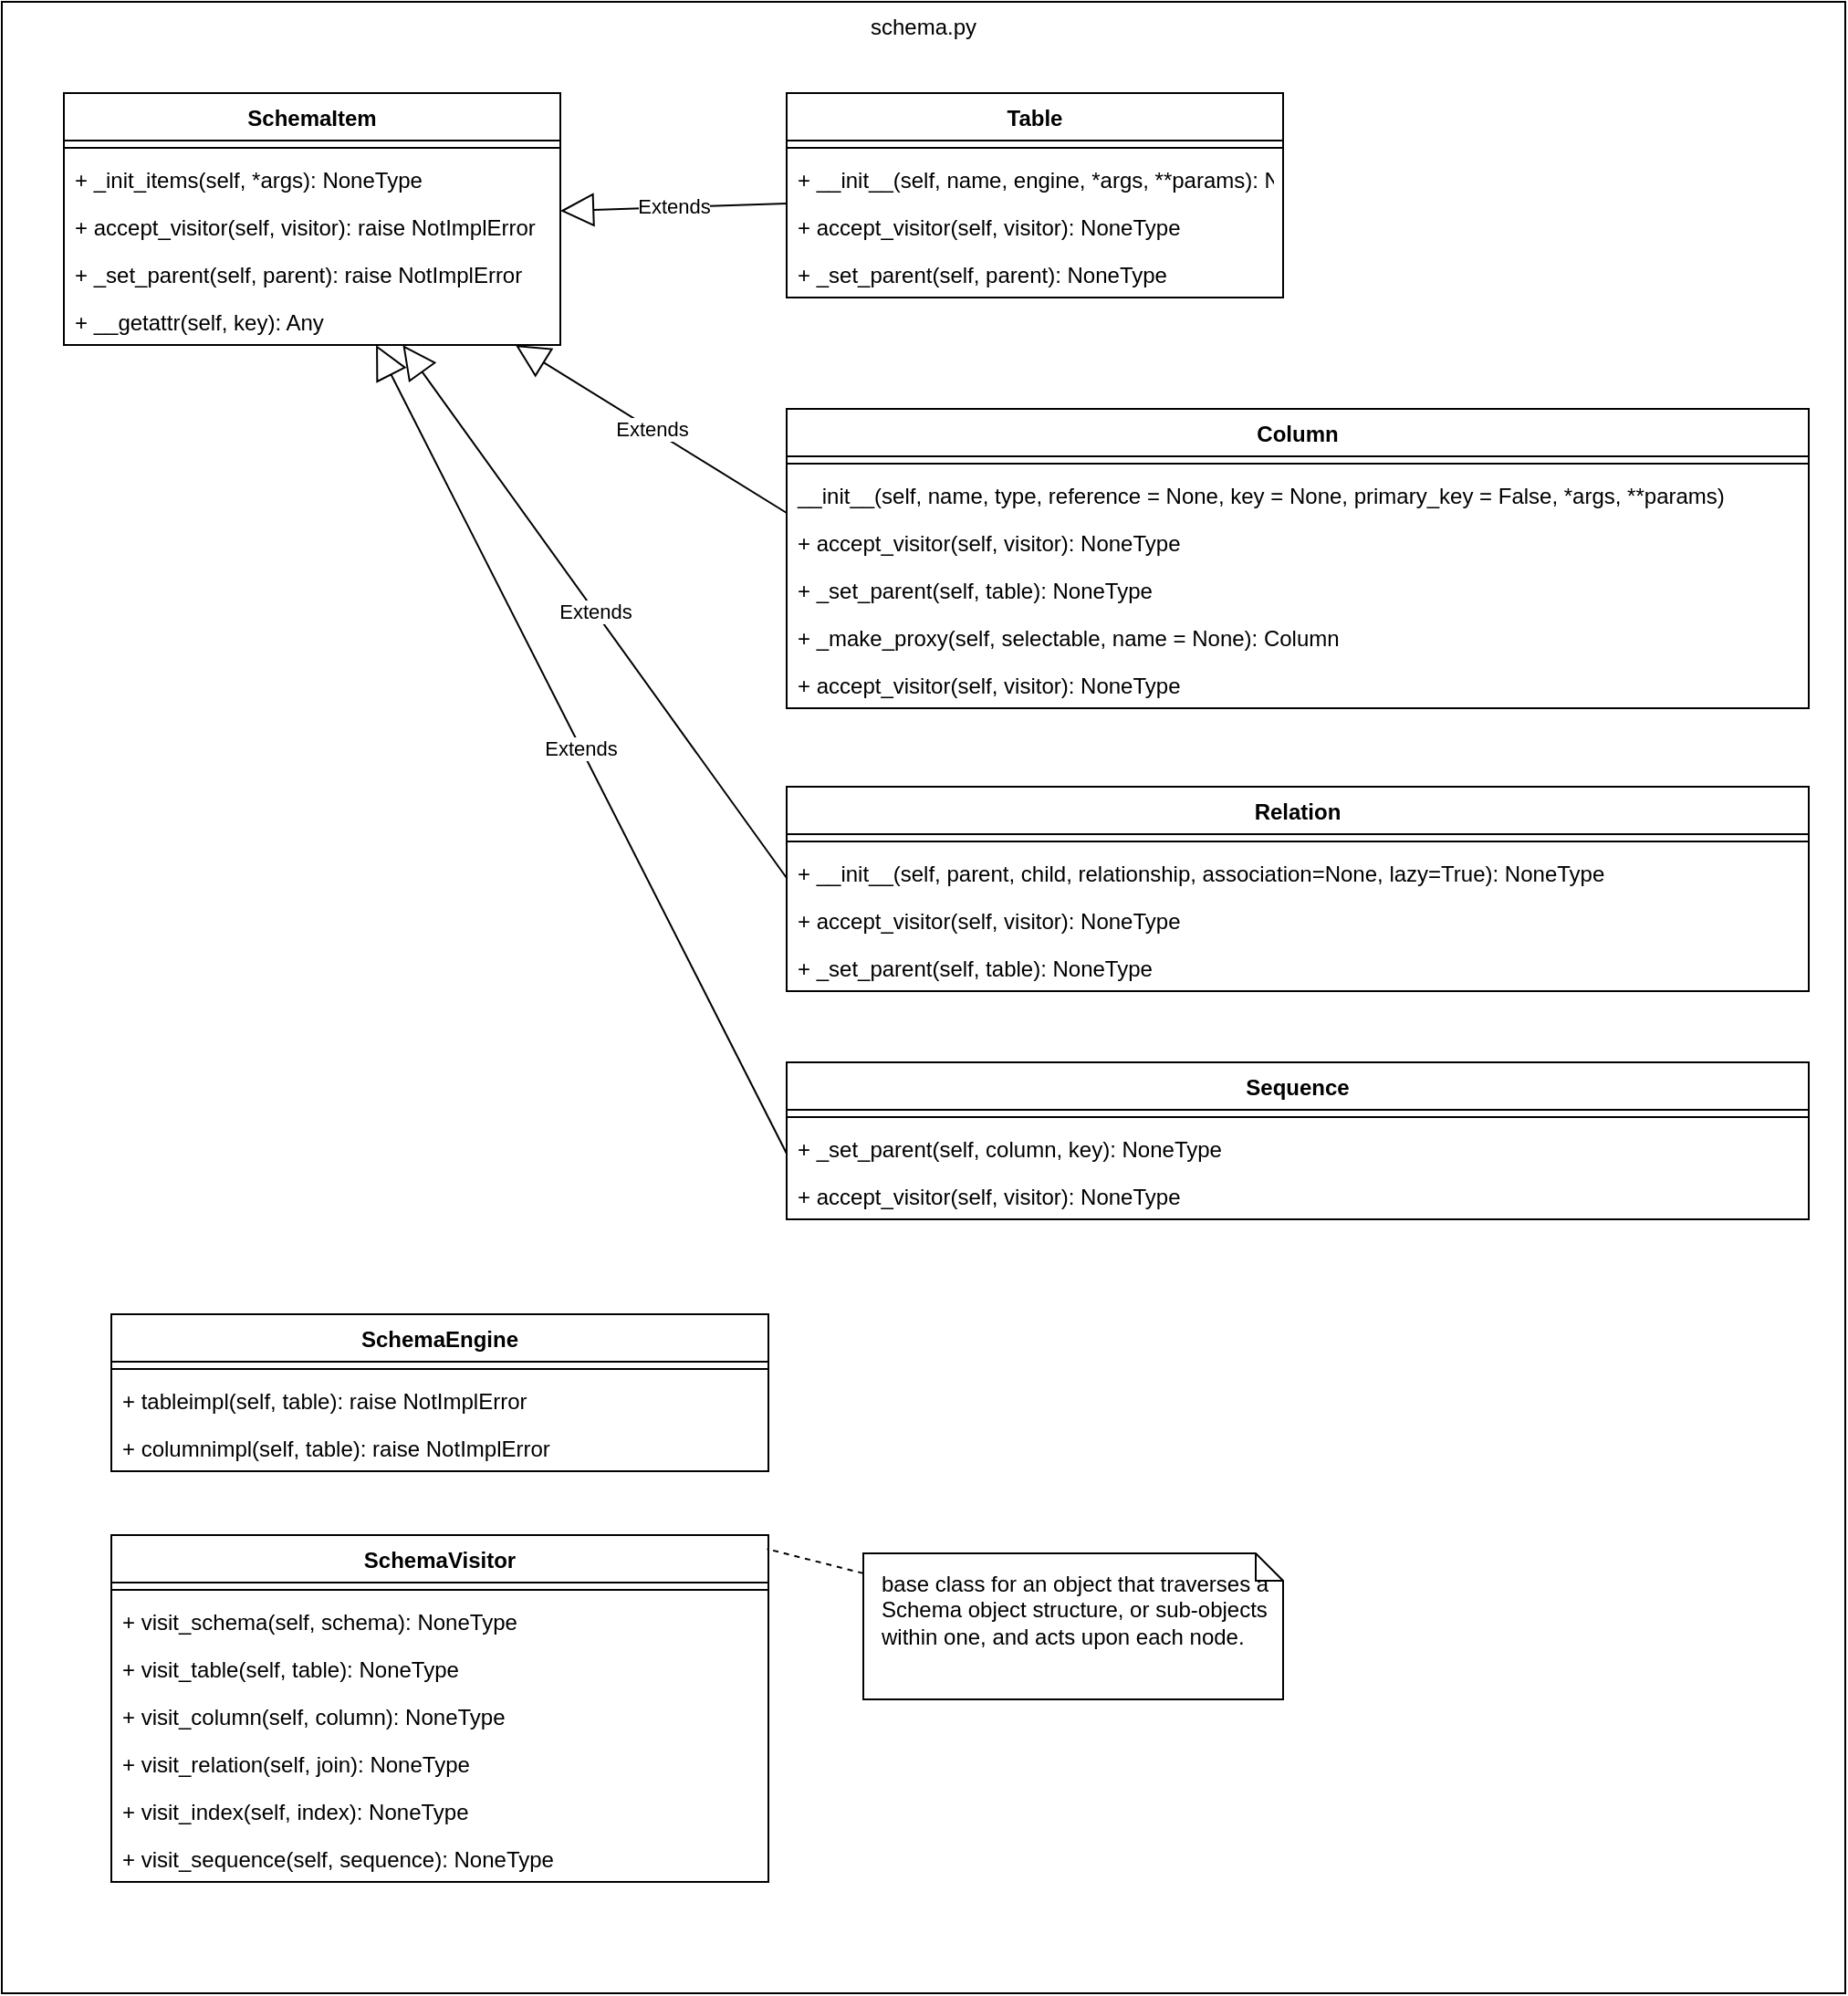 <mxfile version="15.5.9" type="github">
  <diagram id="NPu6f1-hnPz6K-y14Unv" name="Page-1">
    <mxGraphModel dx="447" dy="212" grid="1" gridSize="10" guides="1" tooltips="1" connect="1" arrows="1" fold="1" page="1" pageScale="1" pageWidth="827" pageHeight="1169" math="0" shadow="0">
      <root>
        <mxCell id="0" />
        <mxCell id="1" parent="0" />
        <mxCell id="7gtEhEpOznMv9OEopn4y-2" value="schema.py" style="rounded=0;whiteSpace=wrap;html=1;verticalAlign=top;container=1;resizable=1;recursiveResize=0;" vertex="1" parent="1">
          <mxGeometry x="550" y="490" width="1010" height="1091" as="geometry" />
        </mxCell>
        <mxCell id="7gtEhEpOznMv9OEopn4y-3" value="SchemaItem" style="swimlane;fontStyle=1;align=center;verticalAlign=top;childLayout=stackLayout;horizontal=1;startSize=26;horizontalStack=0;resizeParent=1;resizeParentMax=0;resizeLast=0;collapsible=1;marginBottom=0;" vertex="1" parent="7gtEhEpOznMv9OEopn4y-2">
          <mxGeometry x="34" y="50" width="272" height="138" as="geometry" />
        </mxCell>
        <mxCell id="7gtEhEpOznMv9OEopn4y-5" value="" style="line;strokeWidth=1;fillColor=none;align=left;verticalAlign=middle;spacingTop=-1;spacingLeft=3;spacingRight=3;rotatable=0;labelPosition=right;points=[];portConstraint=eastwest;" vertex="1" parent="7gtEhEpOznMv9OEopn4y-3">
          <mxGeometry y="26" width="272" height="8" as="geometry" />
        </mxCell>
        <mxCell id="7gtEhEpOznMv9OEopn4y-6" value="+ _init_items(self, *args): NoneType" style="text;strokeColor=none;fillColor=none;align=left;verticalAlign=top;spacingLeft=4;spacingRight=4;overflow=hidden;rotatable=0;points=[[0,0.5],[1,0.5]];portConstraint=eastwest;" vertex="1" parent="7gtEhEpOznMv9OEopn4y-3">
          <mxGeometry y="34" width="272" height="26" as="geometry" />
        </mxCell>
        <mxCell id="7gtEhEpOznMv9OEopn4y-8" value="+ accept_visitor(self, visitor): raise NotImplError" style="text;strokeColor=none;fillColor=none;align=left;verticalAlign=top;spacingLeft=4;spacingRight=4;overflow=hidden;rotatable=0;points=[[0,0.5],[1,0.5]];portConstraint=eastwest;" vertex="1" parent="7gtEhEpOznMv9OEopn4y-3">
          <mxGeometry y="60" width="272" height="26" as="geometry" />
        </mxCell>
        <mxCell id="7gtEhEpOznMv9OEopn4y-11" value="+ _set_parent(self, parent): raise NotImplError" style="text;strokeColor=none;fillColor=none;align=left;verticalAlign=top;spacingLeft=4;spacingRight=4;overflow=hidden;rotatable=0;points=[[0,0.5],[1,0.5]];portConstraint=eastwest;" vertex="1" parent="7gtEhEpOznMv9OEopn4y-3">
          <mxGeometry y="86" width="272" height="26" as="geometry" />
        </mxCell>
        <mxCell id="7gtEhEpOznMv9OEopn4y-9" value="+ __getattr(self, key): Any" style="text;strokeColor=none;fillColor=none;align=left;verticalAlign=top;spacingLeft=4;spacingRight=4;overflow=hidden;rotatable=0;points=[[0,0.5],[1,0.5]];portConstraint=eastwest;" vertex="1" parent="7gtEhEpOznMv9OEopn4y-3">
          <mxGeometry y="112" width="272" height="26" as="geometry" />
        </mxCell>
        <mxCell id="7gtEhEpOznMv9OEopn4y-12" value="Table" style="swimlane;fontStyle=1;align=center;verticalAlign=top;childLayout=stackLayout;horizontal=1;startSize=26;horizontalStack=0;resizeParent=1;resizeParentMax=0;resizeLast=0;collapsible=1;marginBottom=0;" vertex="1" parent="7gtEhEpOznMv9OEopn4y-2">
          <mxGeometry x="430" y="50" width="272" height="112" as="geometry" />
        </mxCell>
        <mxCell id="7gtEhEpOznMv9OEopn4y-13" value="" style="line;strokeWidth=1;fillColor=none;align=left;verticalAlign=middle;spacingTop=-1;spacingLeft=3;spacingRight=3;rotatable=0;labelPosition=right;points=[];portConstraint=eastwest;" vertex="1" parent="7gtEhEpOznMv9OEopn4y-12">
          <mxGeometry y="26" width="272" height="8" as="geometry" />
        </mxCell>
        <mxCell id="7gtEhEpOznMv9OEopn4y-14" value="+ __init__(self, name, engine, *args, **params): NoneType" style="text;strokeColor=none;fillColor=none;align=left;verticalAlign=top;spacingLeft=4;spacingRight=4;overflow=hidden;rotatable=0;points=[[0,0.5],[1,0.5]];portConstraint=eastwest;" vertex="1" parent="7gtEhEpOznMv9OEopn4y-12">
          <mxGeometry y="34" width="272" height="26" as="geometry" />
        </mxCell>
        <mxCell id="7gtEhEpOznMv9OEopn4y-15" value="+ accept_visitor(self, visitor): NoneType" style="text;strokeColor=none;fillColor=none;align=left;verticalAlign=top;spacingLeft=4;spacingRight=4;overflow=hidden;rotatable=0;points=[[0,0.5],[1,0.5]];portConstraint=eastwest;" vertex="1" parent="7gtEhEpOznMv9OEopn4y-12">
          <mxGeometry y="60" width="272" height="26" as="geometry" />
        </mxCell>
        <mxCell id="7gtEhEpOznMv9OEopn4y-16" value="+ _set_parent(self, parent): NoneType" style="text;strokeColor=none;fillColor=none;align=left;verticalAlign=top;spacingLeft=4;spacingRight=4;overflow=hidden;rotatable=0;points=[[0,0.5],[1,0.5]];portConstraint=eastwest;" vertex="1" parent="7gtEhEpOznMv9OEopn4y-12">
          <mxGeometry y="86" width="272" height="26" as="geometry" />
        </mxCell>
        <mxCell id="7gtEhEpOznMv9OEopn4y-18" value="Extends" style="endArrow=block;endSize=16;endFill=0;html=1;rounded=0;" edge="1" parent="7gtEhEpOznMv9OEopn4y-2" source="7gtEhEpOznMv9OEopn4y-12" target="7gtEhEpOznMv9OEopn4y-3">
          <mxGeometry width="160" relative="1" as="geometry">
            <mxPoint x="360" y="240" as="sourcePoint" />
            <mxPoint x="520" y="240" as="targetPoint" />
          </mxGeometry>
        </mxCell>
        <mxCell id="7gtEhEpOznMv9OEopn4y-21" value="Column" style="swimlane;fontStyle=1;align=center;verticalAlign=top;childLayout=stackLayout;horizontal=1;startSize=26;horizontalStack=0;resizeParent=1;resizeParentMax=0;resizeLast=0;collapsible=1;marginBottom=0;" vertex="1" parent="7gtEhEpOznMv9OEopn4y-2">
          <mxGeometry x="430" y="223" width="560" height="164" as="geometry" />
        </mxCell>
        <mxCell id="7gtEhEpOznMv9OEopn4y-22" value="" style="line;strokeWidth=1;fillColor=none;align=left;verticalAlign=middle;spacingTop=-1;spacingLeft=3;spacingRight=3;rotatable=0;labelPosition=right;points=[];portConstraint=eastwest;" vertex="1" parent="7gtEhEpOznMv9OEopn4y-21">
          <mxGeometry y="26" width="560" height="8" as="geometry" />
        </mxCell>
        <mxCell id="7gtEhEpOznMv9OEopn4y-23" value="__init__(self, name, type, reference = None, key = None, primary_key = False, *args, **params)" style="text;strokeColor=none;fillColor=none;align=left;verticalAlign=top;spacingLeft=4;spacingRight=4;overflow=hidden;rotatable=0;points=[[0,0.5],[1,0.5]];portConstraint=eastwest;" vertex="1" parent="7gtEhEpOznMv9OEopn4y-21">
          <mxGeometry y="34" width="560" height="26" as="geometry" />
        </mxCell>
        <mxCell id="7gtEhEpOznMv9OEopn4y-26" value="Extends" style="endArrow=block;endSize=16;endFill=0;html=1;rounded=0;" edge="1" parent="7gtEhEpOznMv9OEopn4y-21" target="7gtEhEpOznMv9OEopn4y-3">
          <mxGeometry width="160" relative="1" as="geometry">
            <mxPoint y="57" as="sourcePoint" />
            <mxPoint x="160" y="57" as="targetPoint" />
          </mxGeometry>
        </mxCell>
        <mxCell id="7gtEhEpOznMv9OEopn4y-24" value="+ accept_visitor(self, visitor): NoneType" style="text;strokeColor=none;fillColor=none;align=left;verticalAlign=top;spacingLeft=4;spacingRight=4;overflow=hidden;rotatable=0;points=[[0,0.5],[1,0.5]];portConstraint=eastwest;" vertex="1" parent="7gtEhEpOznMv9OEopn4y-21">
          <mxGeometry y="60" width="560" height="26" as="geometry" />
        </mxCell>
        <mxCell id="7gtEhEpOznMv9OEopn4y-25" value="+ _set_parent(self, table): NoneType" style="text;strokeColor=none;fillColor=none;align=left;verticalAlign=top;spacingLeft=4;spacingRight=4;overflow=hidden;rotatable=0;points=[[0,0.5],[1,0.5]];portConstraint=eastwest;" vertex="1" parent="7gtEhEpOznMv9OEopn4y-21">
          <mxGeometry y="86" width="560" height="26" as="geometry" />
        </mxCell>
        <mxCell id="7gtEhEpOznMv9OEopn4y-27" value="+ _make_proxy(self, selectable, name = None): Column" style="text;strokeColor=none;fillColor=none;align=left;verticalAlign=top;spacingLeft=4;spacingRight=4;overflow=hidden;rotatable=0;points=[[0,0.5],[1,0.5]];portConstraint=eastwest;fontStyle=0" vertex="1" parent="7gtEhEpOznMv9OEopn4y-21">
          <mxGeometry y="112" width="560" height="26" as="geometry" />
        </mxCell>
        <mxCell id="7gtEhEpOznMv9OEopn4y-29" value="+ accept_visitor(self, visitor): NoneType" style="text;strokeColor=none;fillColor=none;align=left;verticalAlign=top;spacingLeft=4;spacingRight=4;overflow=hidden;rotatable=0;points=[[0,0.5],[1,0.5]];portConstraint=eastwest;" vertex="1" parent="7gtEhEpOznMv9OEopn4y-21">
          <mxGeometry y="138" width="560" height="26" as="geometry" />
        </mxCell>
        <mxCell id="7gtEhEpOznMv9OEopn4y-30" value="Relation" style="swimlane;fontStyle=1;align=center;verticalAlign=top;childLayout=stackLayout;horizontal=1;startSize=26;horizontalStack=0;resizeParent=1;resizeParentMax=0;resizeLast=0;collapsible=1;marginBottom=0;" vertex="1" parent="7gtEhEpOznMv9OEopn4y-2">
          <mxGeometry x="430" y="430" width="560" height="112" as="geometry">
            <mxRectangle x="430" y="430" width="80" height="26" as="alternateBounds" />
          </mxGeometry>
        </mxCell>
        <mxCell id="7gtEhEpOznMv9OEopn4y-31" value="" style="line;strokeWidth=1;fillColor=none;align=left;verticalAlign=middle;spacingTop=-1;spacingLeft=3;spacingRight=3;rotatable=0;labelPosition=right;points=[];portConstraint=eastwest;" vertex="1" parent="7gtEhEpOznMv9OEopn4y-30">
          <mxGeometry y="26" width="560" height="8" as="geometry" />
        </mxCell>
        <mxCell id="7gtEhEpOznMv9OEopn4y-32" value="+ __init__(self, parent, child, relationship, association=None, lazy=True): NoneType" style="text;strokeColor=none;fillColor=none;align=left;verticalAlign=top;spacingLeft=4;spacingRight=4;overflow=hidden;rotatable=0;points=[[0,0.5],[1,0.5]];portConstraint=eastwest;" vertex="1" parent="7gtEhEpOznMv9OEopn4y-30">
          <mxGeometry y="34" width="560" height="26" as="geometry" />
        </mxCell>
        <mxCell id="7gtEhEpOznMv9OEopn4y-35" value="Extends" style="endArrow=block;endSize=16;endFill=0;html=1;rounded=0;" edge="1" parent="7gtEhEpOznMv9OEopn4y-30" target="7gtEhEpOznMv9OEopn4y-3">
          <mxGeometry width="160" relative="1" as="geometry">
            <mxPoint y="50" as="sourcePoint" />
            <mxPoint x="160" y="50" as="targetPoint" />
          </mxGeometry>
        </mxCell>
        <mxCell id="7gtEhEpOznMv9OEopn4y-33" value="+ accept_visitor(self, visitor): NoneType" style="text;strokeColor=none;fillColor=none;align=left;verticalAlign=top;spacingLeft=4;spacingRight=4;overflow=hidden;rotatable=0;points=[[0,0.5],[1,0.5]];portConstraint=eastwest;" vertex="1" parent="7gtEhEpOznMv9OEopn4y-30">
          <mxGeometry y="60" width="560" height="26" as="geometry" />
        </mxCell>
        <mxCell id="7gtEhEpOznMv9OEopn4y-34" value="+ _set_parent(self, table): NoneType" style="text;strokeColor=none;fillColor=none;align=left;verticalAlign=top;spacingLeft=4;spacingRight=4;overflow=hidden;rotatable=0;points=[[0,0.5],[1,0.5]];portConstraint=eastwest;" vertex="1" parent="7gtEhEpOznMv9OEopn4y-30">
          <mxGeometry y="86" width="560" height="26" as="geometry" />
        </mxCell>
        <mxCell id="7gtEhEpOznMv9OEopn4y-36" value="Sequence" style="swimlane;fontStyle=1;align=center;verticalAlign=top;childLayout=stackLayout;horizontal=1;startSize=26;horizontalStack=0;resizeParent=1;resizeParentMax=0;resizeLast=0;collapsible=1;marginBottom=0;" vertex="1" parent="7gtEhEpOznMv9OEopn4y-2">
          <mxGeometry x="430" y="581" width="560" height="86" as="geometry">
            <mxRectangle x="430" y="430" width="80" height="26" as="alternateBounds" />
          </mxGeometry>
        </mxCell>
        <mxCell id="7gtEhEpOznMv9OEopn4y-37" value="" style="line;strokeWidth=1;fillColor=none;align=left;verticalAlign=middle;spacingTop=-1;spacingLeft=3;spacingRight=3;rotatable=0;labelPosition=right;points=[];portConstraint=eastwest;" vertex="1" parent="7gtEhEpOznMv9OEopn4y-36">
          <mxGeometry y="26" width="560" height="8" as="geometry" />
        </mxCell>
        <mxCell id="7gtEhEpOznMv9OEopn4y-39" value="Extends" style="endArrow=block;endSize=16;endFill=0;html=1;rounded=0;" edge="1" parent="7gtEhEpOznMv9OEopn4y-36" target="7gtEhEpOznMv9OEopn4y-3">
          <mxGeometry width="160" relative="1" as="geometry">
            <mxPoint y="50" as="sourcePoint" />
            <mxPoint x="-320" y="-442.353" as="targetPoint" />
          </mxGeometry>
        </mxCell>
        <mxCell id="7gtEhEpOznMv9OEopn4y-41" value="+ _set_parent(self, column, key): NoneType" style="text;strokeColor=none;fillColor=none;align=left;verticalAlign=top;spacingLeft=4;spacingRight=4;overflow=hidden;rotatable=0;points=[[0,0.5],[1,0.5]];portConstraint=eastwest;" vertex="1" parent="7gtEhEpOznMv9OEopn4y-36">
          <mxGeometry y="34" width="560" height="26" as="geometry" />
        </mxCell>
        <mxCell id="7gtEhEpOznMv9OEopn4y-40" value="+ accept_visitor(self, visitor): NoneType" style="text;strokeColor=none;fillColor=none;align=left;verticalAlign=top;spacingLeft=4;spacingRight=4;overflow=hidden;rotatable=0;points=[[0,0.5],[1,0.5]];portConstraint=eastwest;" vertex="1" parent="7gtEhEpOznMv9OEopn4y-36">
          <mxGeometry y="60" width="560" height="26" as="geometry" />
        </mxCell>
        <mxCell id="7gtEhEpOznMv9OEopn4y-42" value="SchemaEngine" style="swimlane;fontStyle=1;align=center;verticalAlign=top;childLayout=stackLayout;horizontal=1;startSize=26;horizontalStack=0;resizeParent=1;resizeParentMax=0;resizeLast=0;collapsible=1;marginBottom=0;" vertex="1" parent="7gtEhEpOznMv9OEopn4y-2">
          <mxGeometry x="60" y="719" width="360" height="86" as="geometry" />
        </mxCell>
        <mxCell id="7gtEhEpOznMv9OEopn4y-44" value="" style="line;strokeWidth=1;fillColor=none;align=left;verticalAlign=middle;spacingTop=-1;spacingLeft=3;spacingRight=3;rotatable=0;labelPosition=right;points=[];portConstraint=eastwest;" vertex="1" parent="7gtEhEpOznMv9OEopn4y-42">
          <mxGeometry y="26" width="360" height="8" as="geometry" />
        </mxCell>
        <mxCell id="7gtEhEpOznMv9OEopn4y-45" value="+ tableimpl(self, table): raise NotImplError" style="text;strokeColor=none;fillColor=none;align=left;verticalAlign=top;spacingLeft=4;spacingRight=4;overflow=hidden;rotatable=0;points=[[0,0.5],[1,0.5]];portConstraint=eastwest;" vertex="1" parent="7gtEhEpOznMv9OEopn4y-42">
          <mxGeometry y="34" width="360" height="26" as="geometry" />
        </mxCell>
        <mxCell id="7gtEhEpOznMv9OEopn4y-47" value="+ columnimpl(self, table): raise NotImplError" style="text;strokeColor=none;fillColor=none;align=left;verticalAlign=top;spacingLeft=4;spacingRight=4;overflow=hidden;rotatable=0;points=[[0,0.5],[1,0.5]];portConstraint=eastwest;" vertex="1" parent="7gtEhEpOznMv9OEopn4y-42">
          <mxGeometry y="60" width="360" height="26" as="geometry" />
        </mxCell>
        <mxCell id="7gtEhEpOznMv9OEopn4y-48" value="SchemaVisitor" style="swimlane;fontStyle=1;align=center;verticalAlign=top;childLayout=stackLayout;horizontal=1;startSize=26;horizontalStack=0;resizeParent=1;resizeParentMax=0;resizeLast=0;collapsible=1;marginBottom=0;flipH=1;direction=east;" vertex="1" parent="7gtEhEpOznMv9OEopn4y-2">
          <mxGeometry x="60" y="840" width="360" height="190" as="geometry" />
        </mxCell>
        <mxCell id="7gtEhEpOznMv9OEopn4y-50" value="" style="line;strokeWidth=1;fillColor=none;align=left;verticalAlign=middle;spacingTop=-1;spacingLeft=3;spacingRight=3;rotatable=0;labelPosition=right;points=[];portConstraint=eastwest;" vertex="1" parent="7gtEhEpOznMv9OEopn4y-48">
          <mxGeometry y="26" width="360" height="8" as="geometry" />
        </mxCell>
        <mxCell id="7gtEhEpOznMv9OEopn4y-51" value="+ visit_schema(self, schema): NoneType" style="text;strokeColor=none;fillColor=none;align=left;verticalAlign=top;spacingLeft=4;spacingRight=4;overflow=hidden;rotatable=0;points=[[0,0.5],[1,0.5]];portConstraint=eastwest;" vertex="1" parent="7gtEhEpOznMv9OEopn4y-48">
          <mxGeometry y="34" width="360" height="26" as="geometry" />
        </mxCell>
        <mxCell id="7gtEhEpOznMv9OEopn4y-52" value="+ visit_table(self, table): NoneType" style="text;strokeColor=none;fillColor=none;align=left;verticalAlign=top;spacingLeft=4;spacingRight=4;overflow=hidden;rotatable=0;points=[[0,0.5],[1,0.5]];portConstraint=eastwest;" vertex="1" parent="7gtEhEpOznMv9OEopn4y-48">
          <mxGeometry y="60" width="360" height="26" as="geometry" />
        </mxCell>
        <mxCell id="7gtEhEpOznMv9OEopn4y-54" value="+ visit_column(self, column): NoneType" style="text;strokeColor=none;fillColor=none;align=left;verticalAlign=top;spacingLeft=4;spacingRight=4;overflow=hidden;rotatable=0;points=[[0,0.5],[1,0.5]];portConstraint=eastwest;" vertex="1" parent="7gtEhEpOznMv9OEopn4y-48">
          <mxGeometry y="86" width="360" height="26" as="geometry" />
        </mxCell>
        <mxCell id="7gtEhEpOznMv9OEopn4y-53" value="+ visit_relation(self, join): NoneType" style="text;strokeColor=none;fillColor=none;align=left;verticalAlign=top;spacingLeft=4;spacingRight=4;overflow=hidden;rotatable=0;points=[[0,0.5],[1,0.5]];portConstraint=eastwest;" vertex="1" parent="7gtEhEpOznMv9OEopn4y-48">
          <mxGeometry y="112" width="360" height="26" as="geometry" />
        </mxCell>
        <mxCell id="7gtEhEpOznMv9OEopn4y-55" value="+ visit_index(self, index): NoneType" style="text;strokeColor=none;fillColor=none;align=left;verticalAlign=top;spacingLeft=4;spacingRight=4;overflow=hidden;rotatable=0;points=[[0,0.5],[1,0.5]];portConstraint=eastwest;" vertex="1" parent="7gtEhEpOznMv9OEopn4y-48">
          <mxGeometry y="138" width="360" height="26" as="geometry" />
        </mxCell>
        <mxCell id="7gtEhEpOznMv9OEopn4y-56" value="+ visit_sequence(self, sequence): NoneType" style="text;strokeColor=none;fillColor=none;align=left;verticalAlign=top;spacingLeft=4;spacingRight=4;overflow=hidden;rotatable=0;points=[[0,0.5],[1,0.5]];portConstraint=eastwest;" vertex="1" parent="7gtEhEpOznMv9OEopn4y-48">
          <mxGeometry y="164" width="360" height="26" as="geometry" />
        </mxCell>
        <mxCell id="7gtEhEpOznMv9OEopn4y-58" value="&lt;p style=&quot;margin: 0px ; margin-top: 10px ; margin-left: 10px ; text-align: left&quot;&gt;base class for an object that traverses a Schema object structure, or sub-objects within one, and acts upon each node.&lt;br&gt;&lt;/p&gt;" style="shape=note;html=1;size=15;spacingLeft=5;align=left;html=1;overflow=fill;whiteSpace=wrap;align=center;" vertex="1" parent="7gtEhEpOznMv9OEopn4y-2">
          <mxGeometry x="472" y="850" width="230" height="80" as="geometry" />
        </mxCell>
        <mxCell id="7gtEhEpOznMv9OEopn4y-60" value="" style="rounded=0;html=1;labelBackgroundColor=none;endArrow=none;dashed=1;entryX=0.002;entryY=0.04;entryDx=0;entryDy=0;entryPerimeter=0;" edge="1" source="7gtEhEpOznMv9OEopn4y-58" target="7gtEhEpOznMv9OEopn4y-48" parent="7gtEhEpOznMv9OEopn4y-2">
          <mxGeometry relative="1" as="geometry">
            <mxPoint x="473.75" y="950" as="targetPoint" />
          </mxGeometry>
        </mxCell>
      </root>
    </mxGraphModel>
  </diagram>
</mxfile>
